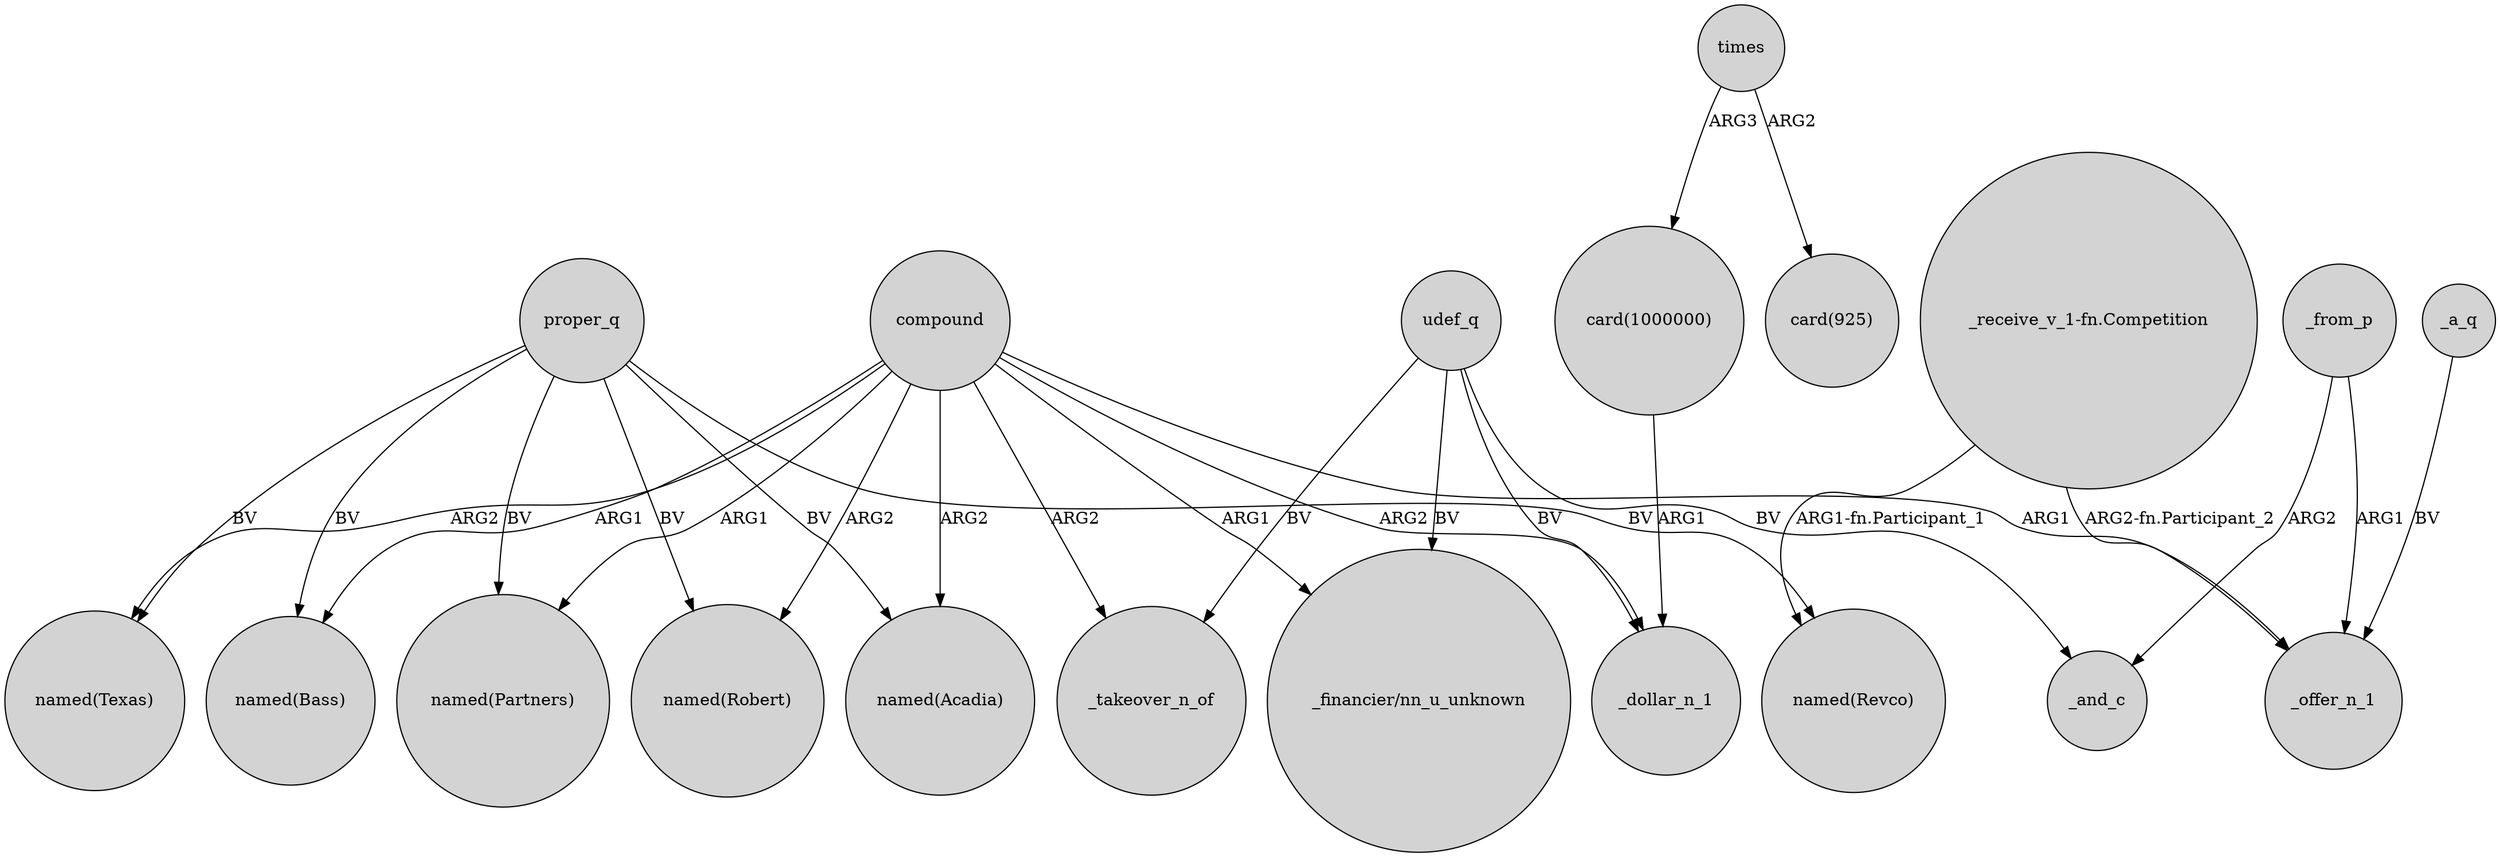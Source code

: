 digraph {
	node [shape=circle style=filled]
	proper_q -> "named(Texas)" [label=BV]
	proper_q -> "named(Bass)" [label=BV]
	times -> "card(925)" [label=ARG2]
	_from_p -> _and_c [label=ARG2]
	compound -> "named(Texas)" [label=ARG2]
	times -> "card(1000000)" [label=ARG3]
	_from_p -> _offer_n_1 [label=ARG1]
	compound -> _dollar_n_1 [label=ARG2]
	proper_q -> "named(Partners)" [label=BV]
	udef_q -> _and_c [label=BV]
	"_receive_v_1-fn.Competition" -> "named(Revco)" [label="ARG1-fn.Participant_1"]
	compound -> _offer_n_1 [label=ARG1]
	udef_q -> "_financier/nn_u_unknown" [label=BV]
	udef_q -> _takeover_n_of [label=BV]
	compound -> "named(Robert)" [label=ARG2]
	compound -> "named(Bass)" [label=ARG1]
	"_receive_v_1-fn.Competition" -> _offer_n_1 [label="ARG2-fn.Participant_2"]
	udef_q -> _dollar_n_1 [label=BV]
	"card(1000000)" -> _dollar_n_1 [label=ARG1]
	proper_q -> "named(Revco)" [label=BV]
	compound -> "_financier/nn_u_unknown" [label=ARG1]
	proper_q -> "named(Robert)" [label=BV]
	proper_q -> "named(Acadia)" [label=BV]
	_a_q -> _offer_n_1 [label=BV]
	compound -> "named(Acadia)" [label=ARG2]
	compound -> _takeover_n_of [label=ARG2]
	compound -> "named(Partners)" [label=ARG1]
}
